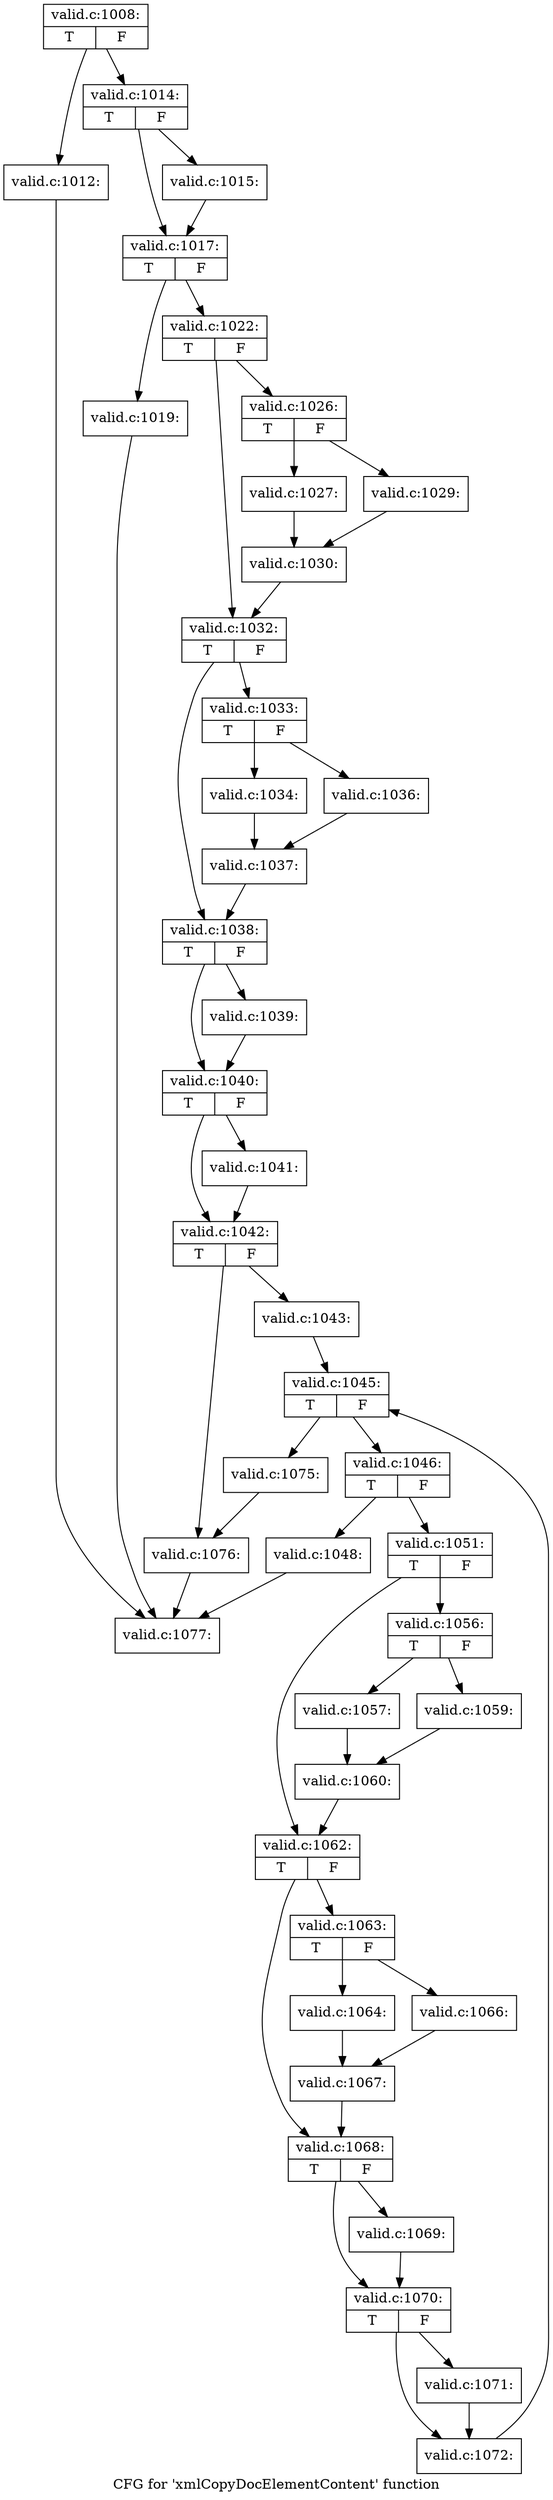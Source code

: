 digraph "CFG for 'xmlCopyDocElementContent' function" {
	label="CFG for 'xmlCopyDocElementContent' function";

	Node0x4ee3730 [shape=record,label="{valid.c:1008:|{<s0>T|<s1>F}}"];
	Node0x4ee3730 -> Node0x4ef18f0;
	Node0x4ee3730 -> Node0x4ef1940;
	Node0x4ef18f0 [shape=record,label="{valid.c:1012:}"];
	Node0x4ef18f0 -> Node0x4eec250;
	Node0x4ef1940 [shape=record,label="{valid.c:1014:|{<s0>T|<s1>F}}"];
	Node0x4ef1940 -> Node0x4ef1da0;
	Node0x4ef1940 -> Node0x4ef1df0;
	Node0x4ef1da0 [shape=record,label="{valid.c:1015:}"];
	Node0x4ef1da0 -> Node0x4ef1df0;
	Node0x4ef1df0 [shape=record,label="{valid.c:1017:|{<s0>T|<s1>F}}"];
	Node0x4ef1df0 -> Node0x4ef26d0;
	Node0x4ef1df0 -> Node0x4ef2720;
	Node0x4ef26d0 [shape=record,label="{valid.c:1019:}"];
	Node0x4ef26d0 -> Node0x4eec250;
	Node0x4ef2720 [shape=record,label="{valid.c:1022:|{<s0>T|<s1>F}}"];
	Node0x4ef2720 -> Node0x4ef3790;
	Node0x4ef2720 -> Node0x4ef37e0;
	Node0x4ef3790 [shape=record,label="{valid.c:1026:|{<s0>T|<s1>F}}"];
	Node0x4ef3790 -> Node0x4ef3cd0;
	Node0x4ef3790 -> Node0x4ef3d70;
	Node0x4ef3cd0 [shape=record,label="{valid.c:1027:}"];
	Node0x4ef3cd0 -> Node0x4ef3d20;
	Node0x4ef3d70 [shape=record,label="{valid.c:1029:}"];
	Node0x4ef3d70 -> Node0x4ef3d20;
	Node0x4ef3d20 [shape=record,label="{valid.c:1030:}"];
	Node0x4ef3d20 -> Node0x4ef37e0;
	Node0x4ef37e0 [shape=record,label="{valid.c:1032:|{<s0>T|<s1>F}}"];
	Node0x4ef37e0 -> Node0x4ef4b90;
	Node0x4ef37e0 -> Node0x4ef4be0;
	Node0x4ef4b90 [shape=record,label="{valid.c:1033:|{<s0>T|<s1>F}}"];
	Node0x4ef4b90 -> Node0x4ef50d0;
	Node0x4ef4b90 -> Node0x4ef5170;
	Node0x4ef50d0 [shape=record,label="{valid.c:1034:}"];
	Node0x4ef50d0 -> Node0x4ef5120;
	Node0x4ef5170 [shape=record,label="{valid.c:1036:}"];
	Node0x4ef5170 -> Node0x4ef5120;
	Node0x4ef5120 [shape=record,label="{valid.c:1037:}"];
	Node0x4ef5120 -> Node0x4ef4be0;
	Node0x4ef4be0 [shape=record,label="{valid.c:1038:|{<s0>T|<s1>F}}"];
	Node0x4ef4be0 -> Node0x4ef5f90;
	Node0x4ef4be0 -> Node0x4ef5fe0;
	Node0x4ef5f90 [shape=record,label="{valid.c:1039:}"];
	Node0x4ef5f90 -> Node0x4ef5fe0;
	Node0x4ef5fe0 [shape=record,label="{valid.c:1040:|{<s0>T|<s1>F}}"];
	Node0x4ef5fe0 -> Node0x4ef69c0;
	Node0x4ef5fe0 -> Node0x4ef6a10;
	Node0x4ef69c0 [shape=record,label="{valid.c:1041:}"];
	Node0x4ef69c0 -> Node0x4ef6a10;
	Node0x4ef6a10 [shape=record,label="{valid.c:1042:|{<s0>T|<s1>F}}"];
	Node0x4ef6a10 -> Node0x4ef72d0;
	Node0x4ef6a10 -> Node0x4ef7320;
	Node0x4ef72d0 [shape=record,label="{valid.c:1043:}"];
	Node0x4ef72d0 -> Node0x4ef7b50;
	Node0x4ef7b50 [shape=record,label="{valid.c:1045:|{<s0>T|<s1>F}}"];
	Node0x4ef7b50 -> Node0x4ef8100;
	Node0x4ef7b50 -> Node0x4ee29a0;
	Node0x4ef8100 [shape=record,label="{valid.c:1046:|{<s0>T|<s1>F}}"];
	Node0x4ef8100 -> Node0x4ef84e0;
	Node0x4ef8100 -> Node0x4ef8530;
	Node0x4ef84e0 [shape=record,label="{valid.c:1048:}"];
	Node0x4ef84e0 -> Node0x4eec250;
	Node0x4ef8530 [shape=record,label="{valid.c:1051:|{<s0>T|<s1>F}}"];
	Node0x4ef8530 -> Node0x4ef98d0;
	Node0x4ef8530 -> Node0x4ef9920;
	Node0x4ef98d0 [shape=record,label="{valid.c:1056:|{<s0>T|<s1>F}}"];
	Node0x4ef98d0 -> Node0x4ef9e10;
	Node0x4ef98d0 -> Node0x4ef9eb0;
	Node0x4ef9e10 [shape=record,label="{valid.c:1057:}"];
	Node0x4ef9e10 -> Node0x4ef9e60;
	Node0x4ef9eb0 [shape=record,label="{valid.c:1059:}"];
	Node0x4ef9eb0 -> Node0x4ef9e60;
	Node0x4ef9e60 [shape=record,label="{valid.c:1060:}"];
	Node0x4ef9e60 -> Node0x4ef9920;
	Node0x4ef9920 [shape=record,label="{valid.c:1062:|{<s0>T|<s1>F}}"];
	Node0x4ef9920 -> Node0x4efacd0;
	Node0x4ef9920 -> Node0x4efad20;
	Node0x4efacd0 [shape=record,label="{valid.c:1063:|{<s0>T|<s1>F}}"];
	Node0x4efacd0 -> Node0x4efb330;
	Node0x4efacd0 -> Node0x4efb3d0;
	Node0x4efb330 [shape=record,label="{valid.c:1064:}"];
	Node0x4efb330 -> Node0x4efb380;
	Node0x4efb3d0 [shape=record,label="{valid.c:1066:}"];
	Node0x4efb3d0 -> Node0x4efb380;
	Node0x4efb380 [shape=record,label="{valid.c:1067:}"];
	Node0x4efb380 -> Node0x4efad20;
	Node0x4efad20 [shape=record,label="{valid.c:1068:|{<s0>T|<s1>F}}"];
	Node0x4efad20 -> Node0x4efc1f0;
	Node0x4efad20 -> Node0x4efc240;
	Node0x4efc1f0 [shape=record,label="{valid.c:1069:}"];
	Node0x4efc1f0 -> Node0x4efc240;
	Node0x4efc240 [shape=record,label="{valid.c:1070:|{<s0>T|<s1>F}}"];
	Node0x4efc240 -> Node0x4efcc20;
	Node0x4efc240 -> Node0x4efcc70;
	Node0x4efcc20 [shape=record,label="{valid.c:1071:}"];
	Node0x4efcc20 -> Node0x4efcc70;
	Node0x4efcc70 [shape=record,label="{valid.c:1072:}"];
	Node0x4efcc70 -> Node0x4ef7b50;
	Node0x4ee29a0 [shape=record,label="{valid.c:1075:}"];
	Node0x4ee29a0 -> Node0x4ef7320;
	Node0x4ef7320 [shape=record,label="{valid.c:1076:}"];
	Node0x4ef7320 -> Node0x4eec250;
	Node0x4eec250 [shape=record,label="{valid.c:1077:}"];
}
